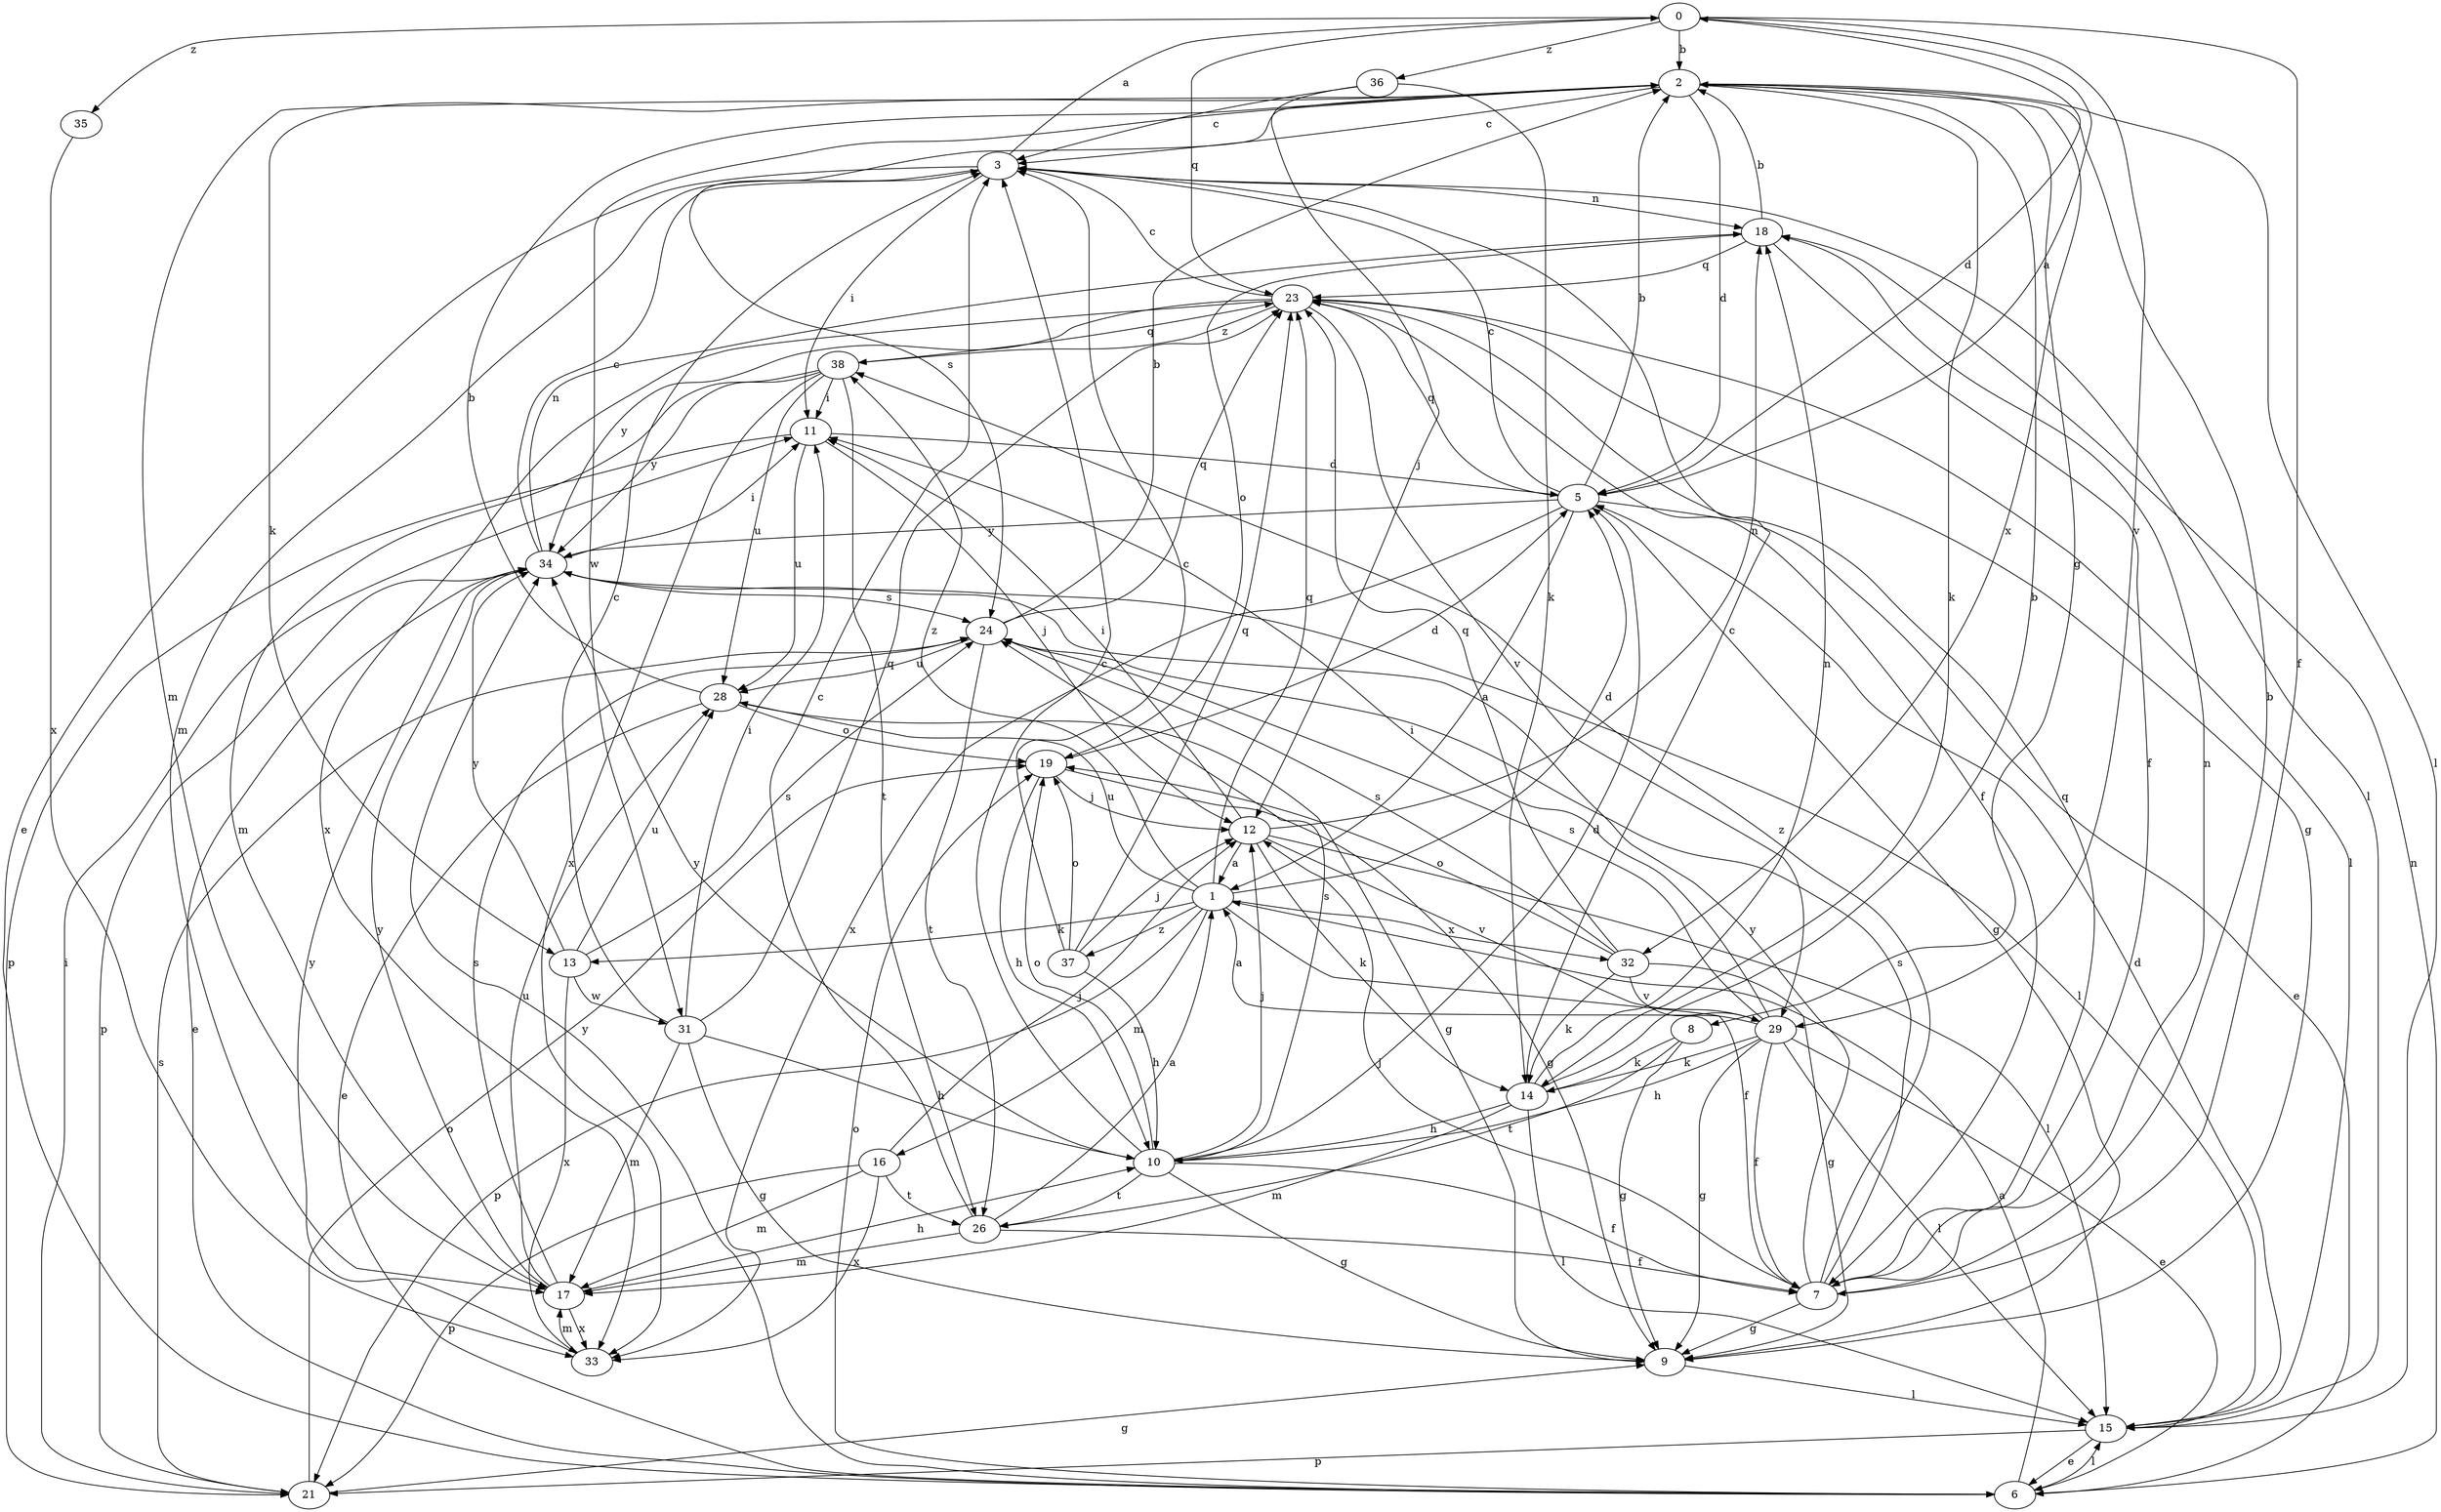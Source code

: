 strict digraph  {
0;
1;
2;
3;
5;
6;
7;
8;
9;
10;
11;
12;
13;
14;
15;
16;
17;
18;
19;
21;
23;
24;
26;
28;
29;
31;
32;
33;
34;
35;
36;
37;
38;
0 -> 2  [label=b];
0 -> 5  [label=d];
0 -> 7  [label=f];
0 -> 23  [label=q];
0 -> 29  [label=v];
0 -> 35  [label=z];
0 -> 36  [label=z];
1 -> 5  [label=d];
1 -> 7  [label=f];
1 -> 13  [label=k];
1 -> 16  [label=m];
1 -> 21  [label=p];
1 -> 23  [label=q];
1 -> 28  [label=u];
1 -> 32  [label=x];
1 -> 37  [label=z];
1 -> 38  [label=z];
2 -> 3  [label=c];
2 -> 5  [label=d];
2 -> 8  [label=g];
2 -> 13  [label=k];
2 -> 14  [label=k];
2 -> 15  [label=l];
2 -> 17  [label=m];
2 -> 24  [label=s];
2 -> 31  [label=w];
2 -> 32  [label=x];
3 -> 0  [label=a];
3 -> 6  [label=e];
3 -> 11  [label=i];
3 -> 15  [label=l];
3 -> 17  [label=m];
3 -> 18  [label=n];
5 -> 0  [label=a];
5 -> 1  [label=a];
5 -> 2  [label=b];
5 -> 3  [label=c];
5 -> 6  [label=e];
5 -> 9  [label=g];
5 -> 23  [label=q];
5 -> 33  [label=x];
5 -> 34  [label=y];
6 -> 1  [label=a];
6 -> 15  [label=l];
6 -> 18  [label=n];
6 -> 19  [label=o];
6 -> 34  [label=y];
7 -> 2  [label=b];
7 -> 9  [label=g];
7 -> 12  [label=j];
7 -> 18  [label=n];
7 -> 23  [label=q];
7 -> 24  [label=s];
7 -> 34  [label=y];
7 -> 38  [label=z];
8 -> 9  [label=g];
8 -> 14  [label=k];
8 -> 26  [label=t];
9 -> 15  [label=l];
10 -> 3  [label=c];
10 -> 5  [label=d];
10 -> 7  [label=f];
10 -> 9  [label=g];
10 -> 12  [label=j];
10 -> 19  [label=o];
10 -> 24  [label=s];
10 -> 26  [label=t];
10 -> 34  [label=y];
11 -> 5  [label=d];
11 -> 12  [label=j];
11 -> 21  [label=p];
11 -> 28  [label=u];
12 -> 1  [label=a];
12 -> 11  [label=i];
12 -> 14  [label=k];
12 -> 15  [label=l];
12 -> 18  [label=n];
12 -> 29  [label=v];
13 -> 24  [label=s];
13 -> 28  [label=u];
13 -> 31  [label=w];
13 -> 33  [label=x];
13 -> 34  [label=y];
14 -> 2  [label=b];
14 -> 3  [label=c];
14 -> 10  [label=h];
14 -> 15  [label=l];
14 -> 17  [label=m];
14 -> 18  [label=n];
15 -> 5  [label=d];
15 -> 6  [label=e];
15 -> 21  [label=p];
16 -> 12  [label=j];
16 -> 17  [label=m];
16 -> 21  [label=p];
16 -> 26  [label=t];
16 -> 33  [label=x];
17 -> 10  [label=h];
17 -> 24  [label=s];
17 -> 28  [label=u];
17 -> 33  [label=x];
17 -> 34  [label=y];
18 -> 2  [label=b];
18 -> 7  [label=f];
18 -> 19  [label=o];
18 -> 23  [label=q];
19 -> 5  [label=d];
19 -> 9  [label=g];
19 -> 10  [label=h];
19 -> 12  [label=j];
21 -> 9  [label=g];
21 -> 11  [label=i];
21 -> 19  [label=o];
21 -> 24  [label=s];
23 -> 3  [label=c];
23 -> 7  [label=f];
23 -> 9  [label=g];
23 -> 15  [label=l];
23 -> 29  [label=v];
23 -> 33  [label=x];
23 -> 34  [label=y];
23 -> 38  [label=z];
24 -> 2  [label=b];
24 -> 23  [label=q];
24 -> 26  [label=t];
24 -> 28  [label=u];
26 -> 1  [label=a];
26 -> 3  [label=c];
26 -> 7  [label=f];
26 -> 17  [label=m];
28 -> 2  [label=b];
28 -> 6  [label=e];
28 -> 9  [label=g];
28 -> 19  [label=o];
29 -> 1  [label=a];
29 -> 6  [label=e];
29 -> 7  [label=f];
29 -> 9  [label=g];
29 -> 10  [label=h];
29 -> 11  [label=i];
29 -> 14  [label=k];
29 -> 15  [label=l];
29 -> 24  [label=s];
31 -> 3  [label=c];
31 -> 9  [label=g];
31 -> 10  [label=h];
31 -> 11  [label=i];
31 -> 17  [label=m];
31 -> 23  [label=q];
32 -> 9  [label=g];
32 -> 14  [label=k];
32 -> 19  [label=o];
32 -> 23  [label=q];
32 -> 24  [label=s];
32 -> 29  [label=v];
33 -> 17  [label=m];
33 -> 34  [label=y];
34 -> 3  [label=c];
34 -> 6  [label=e];
34 -> 11  [label=i];
34 -> 15  [label=l];
34 -> 18  [label=n];
34 -> 21  [label=p];
34 -> 24  [label=s];
35 -> 33  [label=x];
36 -> 3  [label=c];
36 -> 12  [label=j];
36 -> 14  [label=k];
37 -> 3  [label=c];
37 -> 10  [label=h];
37 -> 12  [label=j];
37 -> 19  [label=o];
37 -> 23  [label=q];
38 -> 11  [label=i];
38 -> 17  [label=m];
38 -> 23  [label=q];
38 -> 26  [label=t];
38 -> 28  [label=u];
38 -> 33  [label=x];
38 -> 34  [label=y];
}

